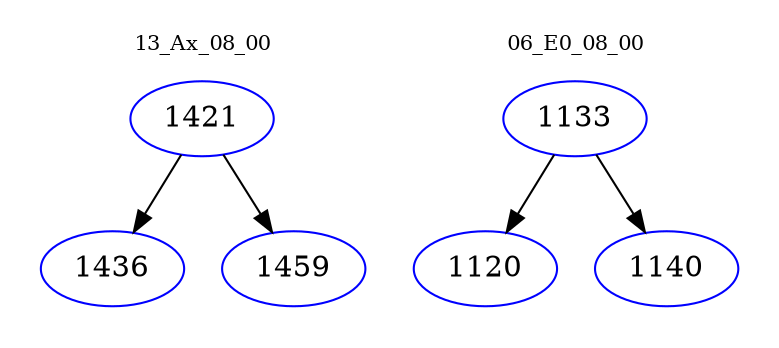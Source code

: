 digraph{
subgraph cluster_0 {
color = white
label = "13_Ax_08_00";
fontsize=10;
T0_1421 [label="1421", color="blue"]
T0_1421 -> T0_1436 [color="black"]
T0_1436 [label="1436", color="blue"]
T0_1421 -> T0_1459 [color="black"]
T0_1459 [label="1459", color="blue"]
}
subgraph cluster_1 {
color = white
label = "06_E0_08_00";
fontsize=10;
T1_1133 [label="1133", color="blue"]
T1_1133 -> T1_1120 [color="black"]
T1_1120 [label="1120", color="blue"]
T1_1133 -> T1_1140 [color="black"]
T1_1140 [label="1140", color="blue"]
}
}
